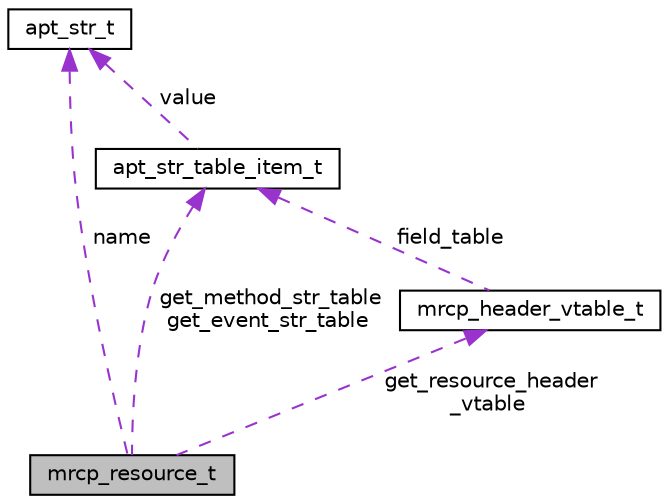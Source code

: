 digraph "mrcp_resource_t"
{
  edge [fontname="Helvetica",fontsize="10",labelfontname="Helvetica",labelfontsize="10"];
  node [fontname="Helvetica",fontsize="10",shape=record];
  Node1 [label="mrcp_resource_t",height=0.2,width=0.4,color="black", fillcolor="grey75", style="filled", fontcolor="black"];
  Node2 -> Node1 [dir="back",color="darkorchid3",fontsize="10",style="dashed",label=" name" ,fontname="Helvetica"];
  Node2 [label="apt_str_t",height=0.2,width=0.4,color="black", fillcolor="white", style="filled",URL="$structapt__str__t.html"];
  Node3 -> Node1 [dir="back",color="darkorchid3",fontsize="10",style="dashed",label=" get_resource_header\l_vtable" ,fontname="Helvetica"];
  Node3 [label="mrcp_header_vtable_t",height=0.2,width=0.4,color="black", fillcolor="white", style="filled",URL="$structmrcp__header__vtable__t.html"];
  Node4 -> Node3 [dir="back",color="darkorchid3",fontsize="10",style="dashed",label=" field_table" ,fontname="Helvetica"];
  Node4 [label="apt_str_table_item_t",height=0.2,width=0.4,color="black", fillcolor="white", style="filled",URL="$structapt__str__table__item__t.html"];
  Node2 -> Node4 [dir="back",color="darkorchid3",fontsize="10",style="dashed",label=" value" ,fontname="Helvetica"];
  Node4 -> Node1 [dir="back",color="darkorchid3",fontsize="10",style="dashed",label=" get_method_str_table\nget_event_str_table" ,fontname="Helvetica"];
}
